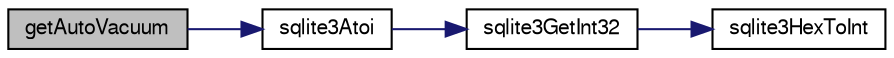 digraph "getAutoVacuum"
{
  edge [fontname="FreeSans",fontsize="10",labelfontname="FreeSans",labelfontsize="10"];
  node [fontname="FreeSans",fontsize="10",shape=record];
  rankdir="LR";
  Node126874 [label="getAutoVacuum",height=0.2,width=0.4,color="black", fillcolor="grey75", style="filled", fontcolor="black"];
  Node126874 -> Node126875 [color="midnightblue",fontsize="10",style="solid",fontname="FreeSans"];
  Node126875 [label="sqlite3Atoi",height=0.2,width=0.4,color="black", fillcolor="white", style="filled",URL="$sqlite3_8c.html#a567fec0d8e10559f0f901f485158a9ad"];
  Node126875 -> Node126876 [color="midnightblue",fontsize="10",style="solid",fontname="FreeSans"];
  Node126876 [label="sqlite3GetInt32",height=0.2,width=0.4,color="black", fillcolor="white", style="filled",URL="$sqlite3_8c.html#a5f876209b4343549fc9224cd11c70928"];
  Node126876 -> Node126877 [color="midnightblue",fontsize="10",style="solid",fontname="FreeSans"];
  Node126877 [label="sqlite3HexToInt",height=0.2,width=0.4,color="black", fillcolor="white", style="filled",URL="$sqlite3_8c.html#ae3802c77b18399c03c8c9f973ff47239"];
}
